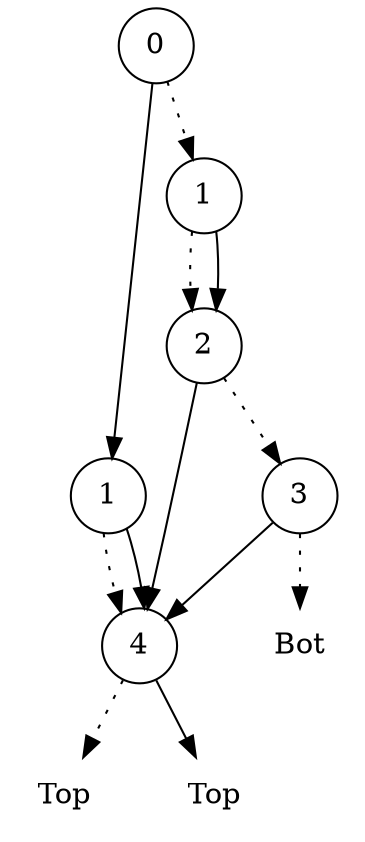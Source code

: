 digraph ZDD {
  node [shape = none, label="Bot"]; N1;
  node [shape = none, label="Top"]; N2;
  node [shape = none, label="Top"]; N3;
  node [shape = circle, label="4"]; N4;
  N4 -> N2 [style = dotted];
  N4 -> N3;
  node [shape = circle, label="3"]; N5;
  N5 -> N1 [style = dotted];
  N5 -> N4;
  node [shape = circle, label="2"]; N6;
  N6 -> N5 [style = dotted];
  N6 -> N4;
  node [shape = circle, label="1"]; N7;
  N7 -> N6 [style = dotted];
  N7 -> N6;
  node [shape = circle, label="1"]; N8;
  N8 -> N4 [style = dotted];
  N8 -> N4;
  node [shape = circle, label="0"]; N9;
  N9 -> N7 [style = dotted];
  N9 -> N8;
  }

